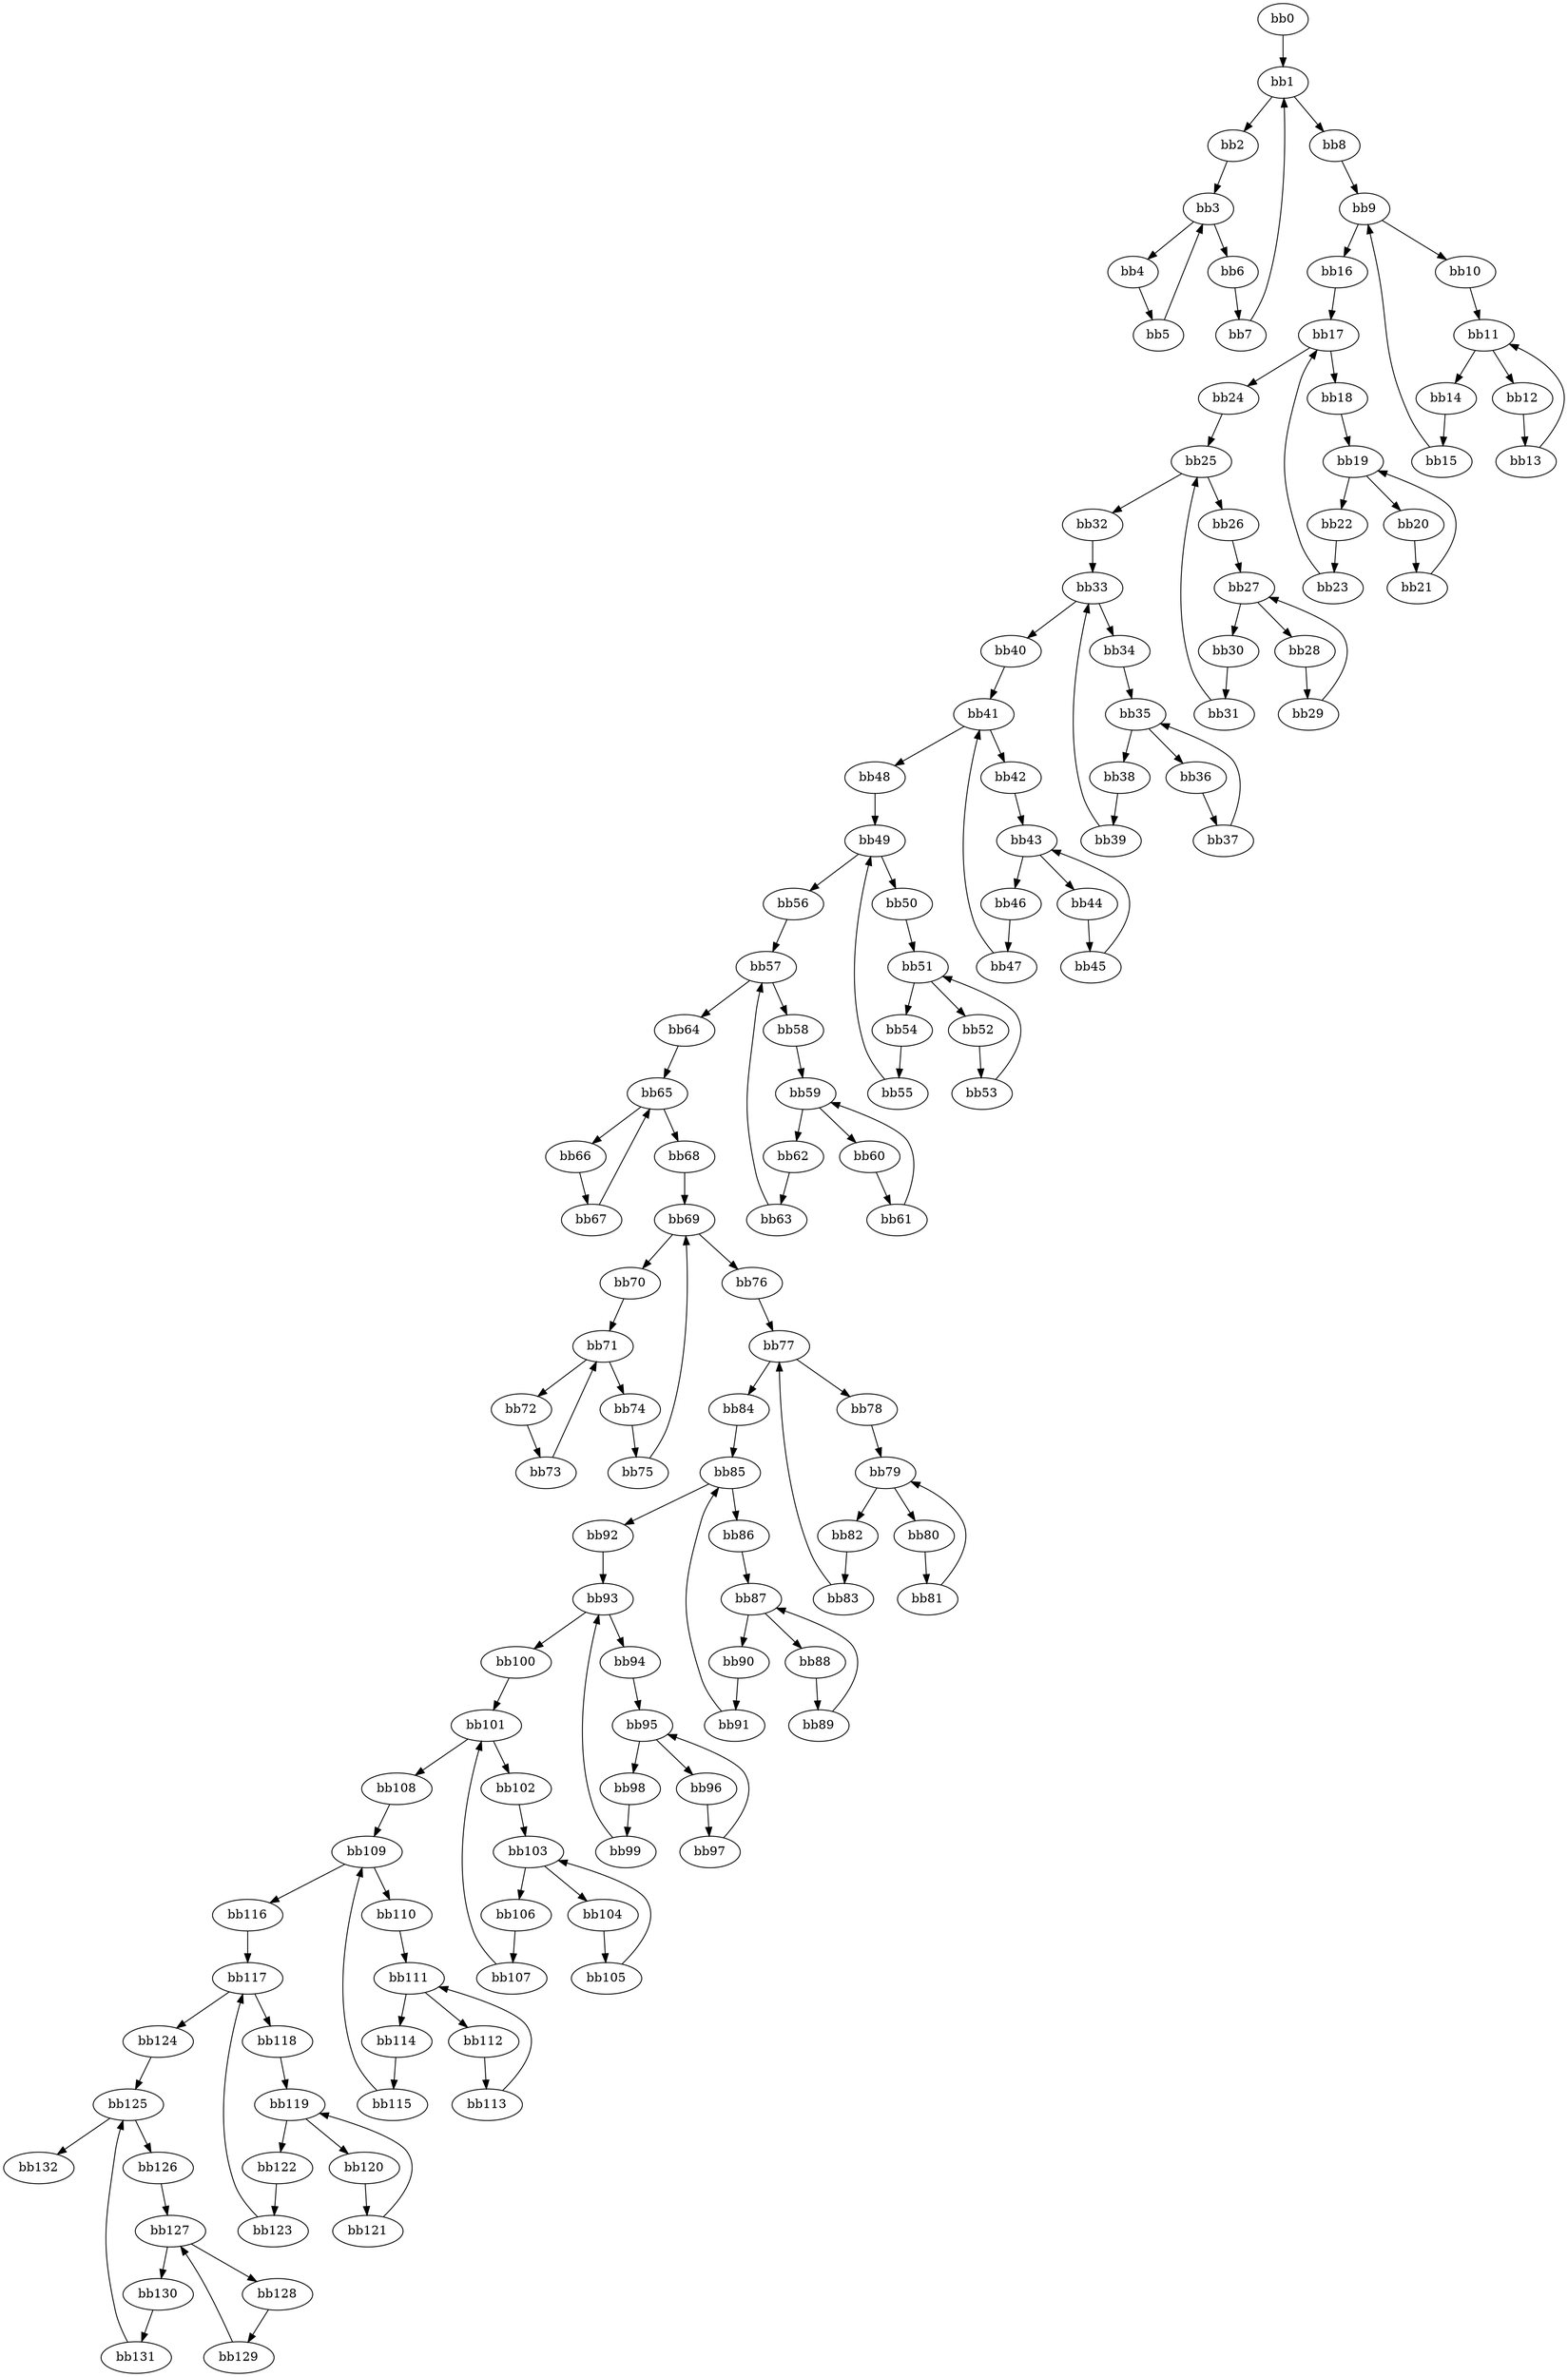 digraph cfg {
v0 [label = "bb0"];
v1 [label = "bb1"];
v2 [label = "bb2"];
v3 [label = "bb3"];
v4 [label = "bb4"];
v5 [label = "bb5"];
v6 [label = "bb6"];
v7 [label = "bb7"];
v8 [label = "bb8"];
v9 [label = "bb9"];
v10 [label = "bb10"];
v11 [label = "bb11"];
v12 [label = "bb12"];
v13 [label = "bb13"];
v14 [label = "bb14"];
v15 [label = "bb15"];
v16 [label = "bb16"];
v17 [label = "bb17"];
v18 [label = "bb18"];
v19 [label = "bb19"];
v20 [label = "bb20"];
v21 [label = "bb21"];
v22 [label = "bb22"];
v23 [label = "bb23"];
v24 [label = "bb24"];
v25 [label = "bb25"];
v26 [label = "bb26"];
v27 [label = "bb27"];
v28 [label = "bb28"];
v29 [label = "bb29"];
v30 [label = "bb30"];
v31 [label = "bb31"];
v32 [label = "bb32"];
v33 [label = "bb33"];
v34 [label = "bb34"];
v35 [label = "bb35"];
v36 [label = "bb36"];
v37 [label = "bb37"];
v38 [label = "bb38"];
v39 [label = "bb39"];
v40 [label = "bb40"];
v41 [label = "bb41"];
v42 [label = "bb42"];
v43 [label = "bb43"];
v44 [label = "bb44"];
v45 [label = "bb45"];
v46 [label = "bb46"];
v47 [label = "bb47"];
v48 [label = "bb48"];
v49 [label = "bb49"];
v50 [label = "bb50"];
v51 [label = "bb51"];
v52 [label = "bb52"];
v53 [label = "bb53"];
v54 [label = "bb54"];
v55 [label = "bb55"];
v56 [label = "bb56"];
v57 [label = "bb57"];
v58 [label = "bb58"];
v59 [label = "bb59"];
v60 [label = "bb60"];
v61 [label = "bb61"];
v62 [label = "bb62"];
v63 [label = "bb63"];
v64 [label = "bb64"];
v65 [label = "bb65"];
v66 [label = "bb66"];
v67 [label = "bb67"];
v68 [label = "bb68"];
v69 [label = "bb69"];
v70 [label = "bb70"];
v71 [label = "bb71"];
v72 [label = "bb72"];
v73 [label = "bb73"];
v74 [label = "bb74"];
v75 [label = "bb75"];
v76 [label = "bb76"];
v77 [label = "bb77"];
v78 [label = "bb78"];
v79 [label = "bb79"];
v80 [label = "bb80"];
v81 [label = "bb81"];
v82 [label = "bb82"];
v83 [label = "bb83"];
v84 [label = "bb84"];
v85 [label = "bb85"];
v86 [label = "bb86"];
v87 [label = "bb87"];
v88 [label = "bb88"];
v89 [label = "bb89"];
v90 [label = "bb90"];
v91 [label = "bb91"];
v92 [label = "bb92"];
v93 [label = "bb93"];
v94 [label = "bb94"];
v95 [label = "bb95"];
v96 [label = "bb96"];
v97 [label = "bb97"];
v98 [label = "bb98"];
v99 [label = "bb99"];
v100 [label = "bb100"];
v101 [label = "bb101"];
v102 [label = "bb102"];
v103 [label = "bb103"];
v104 [label = "bb104"];
v105 [label = "bb105"];
v106 [label = "bb106"];
v107 [label = "bb107"];
v108 [label = "bb108"];
v109 [label = "bb109"];
v110 [label = "bb110"];
v111 [label = "bb111"];
v112 [label = "bb112"];
v113 [label = "bb113"];
v114 [label = "bb114"];
v115 [label = "bb115"];
v116 [label = "bb116"];
v117 [label = "bb117"];
v118 [label = "bb118"];
v119 [label = "bb119"];
v120 [label = "bb120"];
v121 [label = "bb121"];
v122 [label = "bb122"];
v123 [label = "bb123"];
v124 [label = "bb124"];
v125 [label = "bb125"];
v126 [label = "bb126"];
v127 [label = "bb127"];
v128 [label = "bb128"];
v129 [label = "bb129"];
v130 [label = "bb130"];
v131 [label = "bb131"];
v132 [label = "bb132"];
v0 -> v1;
v1 -> v2;
v1 -> v8;
v2 -> v3;
v3 -> v4;
v3 -> v6;
v4 -> v5;
v5 -> v3;
v6 -> v7;
v7 -> v1;
v8 -> v9;
v9 -> v10;
v9 -> v16;
v10 -> v11;
v11 -> v12;
v11 -> v14;
v12 -> v13;
v13 -> v11;
v14 -> v15;
v15 -> v9;
v16 -> v17;
v17 -> v18;
v17 -> v24;
v18 -> v19;
v19 -> v20;
v19 -> v22;
v20 -> v21;
v21 -> v19;
v22 -> v23;
v23 -> v17;
v24 -> v25;
v25 -> v26;
v25 -> v32;
v26 -> v27;
v27 -> v28;
v27 -> v30;
v28 -> v29;
v29 -> v27;
v30 -> v31;
v31 -> v25;
v32 -> v33;
v33 -> v34;
v33 -> v40;
v34 -> v35;
v35 -> v36;
v35 -> v38;
v36 -> v37;
v37 -> v35;
v38 -> v39;
v39 -> v33;
v40 -> v41;
v41 -> v42;
v41 -> v48;
v42 -> v43;
v43 -> v44;
v43 -> v46;
v44 -> v45;
v45 -> v43;
v46 -> v47;
v47 -> v41;
v48 -> v49;
v49 -> v50;
v49 -> v56;
v50 -> v51;
v51 -> v52;
v51 -> v54;
v52 -> v53;
v53 -> v51;
v54 -> v55;
v55 -> v49;
v56 -> v57;
v57 -> v58;
v57 -> v64;
v58 -> v59;
v59 -> v60;
v59 -> v62;
v60 -> v61;
v61 -> v59;
v62 -> v63;
v63 -> v57;
v64 -> v65;
v65 -> v66;
v65 -> v68;
v66 -> v67;
v67 -> v65;
v68 -> v69;
v69 -> v70;
v69 -> v76;
v70 -> v71;
v71 -> v72;
v71 -> v74;
v72 -> v73;
v73 -> v71;
v74 -> v75;
v75 -> v69;
v76 -> v77;
v77 -> v78;
v77 -> v84;
v78 -> v79;
v79 -> v80;
v79 -> v82;
v80 -> v81;
v81 -> v79;
v82 -> v83;
v83 -> v77;
v84 -> v85;
v85 -> v86;
v85 -> v92;
v86 -> v87;
v87 -> v88;
v87 -> v90;
v88 -> v89;
v89 -> v87;
v90 -> v91;
v91 -> v85;
v92 -> v93;
v93 -> v94;
v93 -> v100;
v94 -> v95;
v95 -> v96;
v95 -> v98;
v96 -> v97;
v97 -> v95;
v98 -> v99;
v99 -> v93;
v100 -> v101;
v101 -> v102;
v101 -> v108;
v102 -> v103;
v103 -> v104;
v103 -> v106;
v104 -> v105;
v105 -> v103;
v106 -> v107;
v107 -> v101;
v108 -> v109;
v109 -> v110;
v109 -> v116;
v110 -> v111;
v111 -> v112;
v111 -> v114;
v112 -> v113;
v113 -> v111;
v114 -> v115;
v115 -> v109;
v116 -> v117;
v117 -> v118;
v117 -> v124;
v118 -> v119;
v119 -> v120;
v119 -> v122;
v120 -> v121;
v121 -> v119;
v122 -> v123;
v123 -> v117;
v124 -> v125;
v125 -> v126;
v125 -> v132;
v126 -> v127;
v127 -> v128;
v127 -> v130;
v128 -> v129;
v129 -> v127;
v130 -> v131;
v131 -> v125;
}
